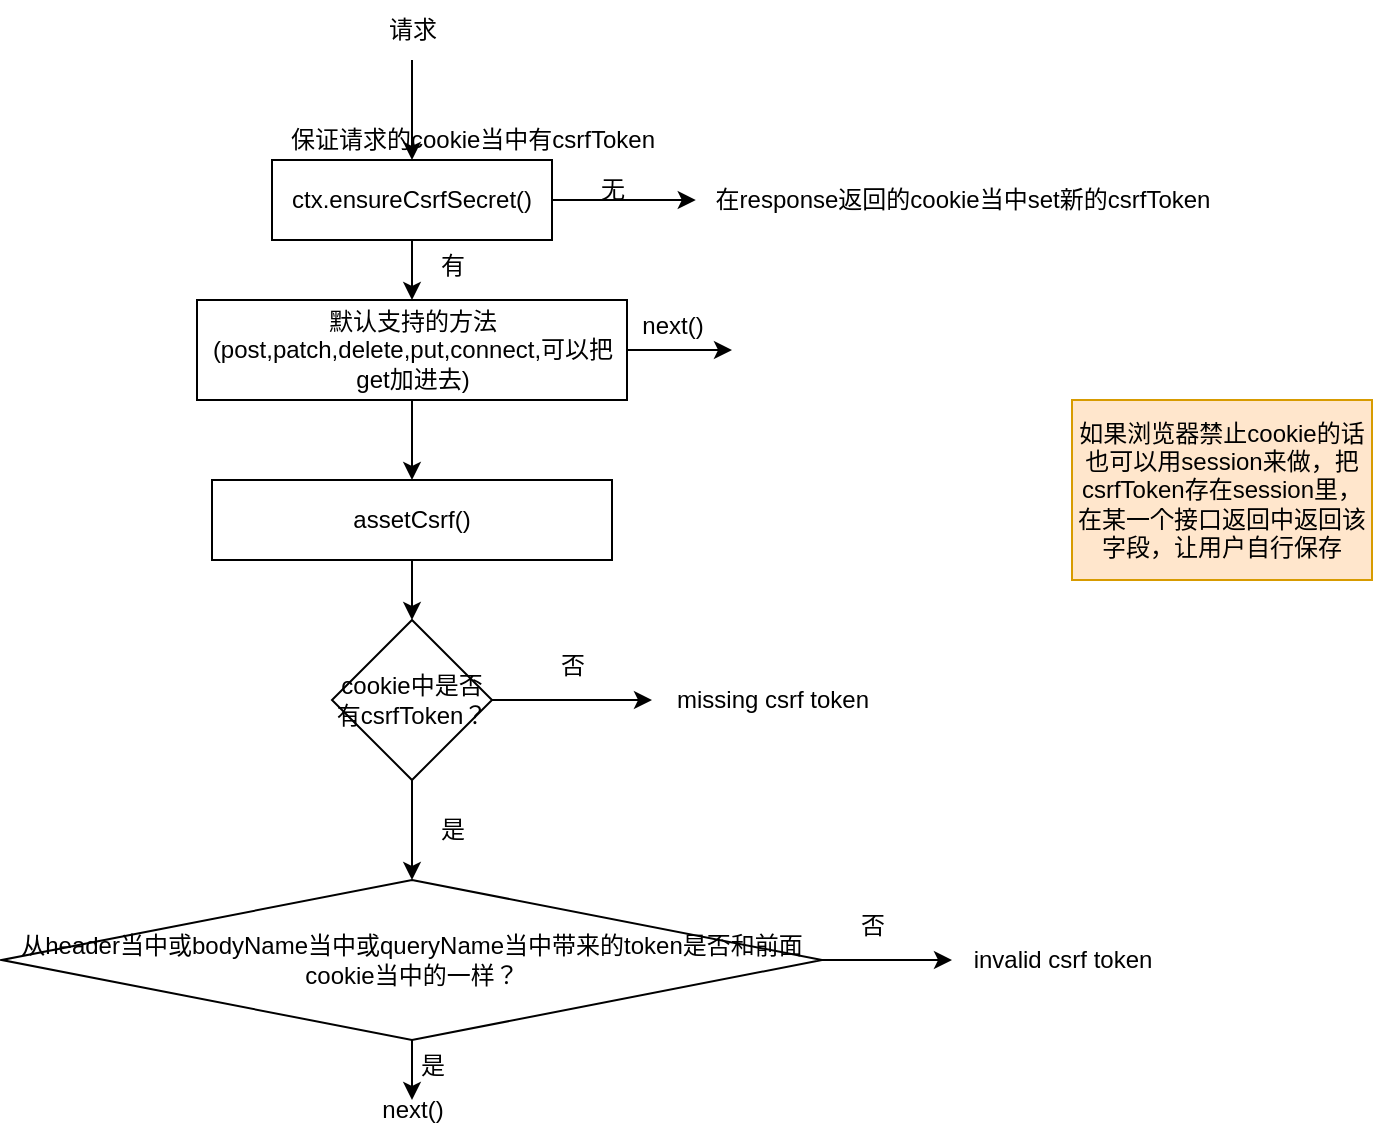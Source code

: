<mxfile version="21.8.0" type="github">
  <diagram name="Page-1" id="hltKsIXzAZTencEj6bZ5">
    <mxGraphModel dx="1834" dy="822" grid="1" gridSize="10" guides="1" tooltips="1" connect="1" arrows="1" fold="1" page="0" pageScale="1" pageWidth="850" pageHeight="1100" math="0" shadow="0">
      <root>
        <mxCell id="0" />
        <mxCell id="1" parent="0" />
        <mxCell id="04O2r8NLH_HP_ghBbQtd-11" style="edgeStyle=orthogonalEdgeStyle;rounded=0;orthogonalLoop=1;jettySize=auto;html=1;entryX=0.5;entryY=0;entryDx=0;entryDy=0;" edge="1" parent="1" source="04O2r8NLH_HP_ghBbQtd-2" target="04O2r8NLH_HP_ghBbQtd-9">
          <mxGeometry relative="1" as="geometry" />
        </mxCell>
        <mxCell id="04O2r8NLH_HP_ghBbQtd-2" value="ctx.ensureCsrfSecret()" style="rounded=0;whiteSpace=wrap;html=1;" vertex="1" parent="1">
          <mxGeometry x="-30" y="170" width="140" height="40" as="geometry" />
        </mxCell>
        <mxCell id="04O2r8NLH_HP_ghBbQtd-3" value="保证请求的cookie当中有csrfToken" style="text;html=1;align=center;verticalAlign=middle;resizable=0;points=[];autosize=1;strokeColor=none;fillColor=none;" vertex="1" parent="1">
          <mxGeometry x="-35" y="145" width="210" height="30" as="geometry" />
        </mxCell>
        <mxCell id="04O2r8NLH_HP_ghBbQtd-5" style="edgeStyle=orthogonalEdgeStyle;rounded=0;orthogonalLoop=1;jettySize=auto;html=1;entryX=0.5;entryY=0;entryDx=0;entryDy=0;" edge="1" parent="1" source="04O2r8NLH_HP_ghBbQtd-4" target="04O2r8NLH_HP_ghBbQtd-2">
          <mxGeometry relative="1" as="geometry" />
        </mxCell>
        <mxCell id="04O2r8NLH_HP_ghBbQtd-4" value="请求" style="text;html=1;align=center;verticalAlign=middle;resizable=0;points=[];autosize=1;strokeColor=none;fillColor=none;" vertex="1" parent="1">
          <mxGeometry x="15" y="90" width="50" height="30" as="geometry" />
        </mxCell>
        <mxCell id="04O2r8NLH_HP_ghBbQtd-6" value="在response返回的cookie当中set新的csrfToken" style="text;html=1;align=center;verticalAlign=middle;resizable=0;points=[];autosize=1;strokeColor=none;fillColor=none;" vertex="1" parent="1">
          <mxGeometry x="180" y="175" width="270" height="30" as="geometry" />
        </mxCell>
        <mxCell id="04O2r8NLH_HP_ghBbQtd-7" style="edgeStyle=orthogonalEdgeStyle;rounded=0;orthogonalLoop=1;jettySize=auto;html=1;entryX=0.007;entryY=0.5;entryDx=0;entryDy=0;entryPerimeter=0;" edge="1" parent="1" source="04O2r8NLH_HP_ghBbQtd-2" target="04O2r8NLH_HP_ghBbQtd-6">
          <mxGeometry relative="1" as="geometry" />
        </mxCell>
        <mxCell id="04O2r8NLH_HP_ghBbQtd-8" value="无" style="text;html=1;align=center;verticalAlign=middle;resizable=0;points=[];autosize=1;strokeColor=none;fillColor=none;" vertex="1" parent="1">
          <mxGeometry x="120" y="170" width="40" height="30" as="geometry" />
        </mxCell>
        <mxCell id="04O2r8NLH_HP_ghBbQtd-12" style="edgeStyle=orthogonalEdgeStyle;rounded=0;orthogonalLoop=1;jettySize=auto;html=1;" edge="1" parent="1" source="04O2r8NLH_HP_ghBbQtd-9">
          <mxGeometry relative="1" as="geometry">
            <mxPoint x="200" y="265" as="targetPoint" />
          </mxGeometry>
        </mxCell>
        <mxCell id="04O2r8NLH_HP_ghBbQtd-16" style="edgeStyle=orthogonalEdgeStyle;rounded=0;orthogonalLoop=1;jettySize=auto;html=1;entryX=0.5;entryY=0;entryDx=0;entryDy=0;" edge="1" parent="1" source="04O2r8NLH_HP_ghBbQtd-9" target="04O2r8NLH_HP_ghBbQtd-15">
          <mxGeometry relative="1" as="geometry" />
        </mxCell>
        <mxCell id="04O2r8NLH_HP_ghBbQtd-9" value="默认支持的方法(post,patch,delete,put,connect,可以把get加进去)" style="rounded=0;whiteSpace=wrap;html=1;" vertex="1" parent="1">
          <mxGeometry x="-67.5" y="240" width="215" height="50" as="geometry" />
        </mxCell>
        <mxCell id="04O2r8NLH_HP_ghBbQtd-13" value="next()" style="text;html=1;align=center;verticalAlign=middle;resizable=0;points=[];autosize=1;strokeColor=none;fillColor=none;" vertex="1" parent="1">
          <mxGeometry x="145" y="238" width="50" height="30" as="geometry" />
        </mxCell>
        <mxCell id="04O2r8NLH_HP_ghBbQtd-14" value="有" style="text;html=1;align=center;verticalAlign=middle;resizable=0;points=[];autosize=1;strokeColor=none;fillColor=none;" vertex="1" parent="1">
          <mxGeometry x="40" y="208" width="40" height="30" as="geometry" />
        </mxCell>
        <mxCell id="04O2r8NLH_HP_ghBbQtd-18" style="edgeStyle=orthogonalEdgeStyle;rounded=0;orthogonalLoop=1;jettySize=auto;html=1;entryX=0.5;entryY=0;entryDx=0;entryDy=0;" edge="1" parent="1" source="04O2r8NLH_HP_ghBbQtd-15" target="04O2r8NLH_HP_ghBbQtd-17">
          <mxGeometry relative="1" as="geometry" />
        </mxCell>
        <mxCell id="04O2r8NLH_HP_ghBbQtd-15" value="assetCsrf()" style="rounded=0;whiteSpace=wrap;html=1;" vertex="1" parent="1">
          <mxGeometry x="-60" y="330" width="200" height="40" as="geometry" />
        </mxCell>
        <mxCell id="04O2r8NLH_HP_ghBbQtd-20" style="edgeStyle=orthogonalEdgeStyle;rounded=0;orthogonalLoop=1;jettySize=auto;html=1;" edge="1" parent="1" source="04O2r8NLH_HP_ghBbQtd-17" target="04O2r8NLH_HP_ghBbQtd-19">
          <mxGeometry relative="1" as="geometry" />
        </mxCell>
        <mxCell id="04O2r8NLH_HP_ghBbQtd-21" style="edgeStyle=orthogonalEdgeStyle;rounded=0;orthogonalLoop=1;jettySize=auto;html=1;" edge="1" parent="1" source="04O2r8NLH_HP_ghBbQtd-17">
          <mxGeometry relative="1" as="geometry">
            <mxPoint x="40" y="530" as="targetPoint" />
          </mxGeometry>
        </mxCell>
        <mxCell id="04O2r8NLH_HP_ghBbQtd-17" value="cookie中是否有csrfToken？" style="rhombus;whiteSpace=wrap;html=1;" vertex="1" parent="1">
          <mxGeometry y="400" width="80" height="80" as="geometry" />
        </mxCell>
        <mxCell id="04O2r8NLH_HP_ghBbQtd-19" value="missing csrf token" style="text;html=1;align=center;verticalAlign=middle;resizable=0;points=[];autosize=1;strokeColor=none;fillColor=none;" vertex="1" parent="1">
          <mxGeometry x="160" y="425" width="120" height="30" as="geometry" />
        </mxCell>
        <mxCell id="04O2r8NLH_HP_ghBbQtd-25" style="edgeStyle=orthogonalEdgeStyle;rounded=0;orthogonalLoop=1;jettySize=auto;html=1;" edge="1" parent="1" source="04O2r8NLH_HP_ghBbQtd-22">
          <mxGeometry relative="1" as="geometry">
            <mxPoint x="310" y="570" as="targetPoint" />
          </mxGeometry>
        </mxCell>
        <mxCell id="04O2r8NLH_HP_ghBbQtd-27" style="edgeStyle=orthogonalEdgeStyle;rounded=0;orthogonalLoop=1;jettySize=auto;html=1;" edge="1" parent="1" source="04O2r8NLH_HP_ghBbQtd-22">
          <mxGeometry relative="1" as="geometry">
            <mxPoint x="40" y="640" as="targetPoint" />
          </mxGeometry>
        </mxCell>
        <mxCell id="04O2r8NLH_HP_ghBbQtd-22" value="从header当中或bodyName当中或queryName当中带来的token是否和前面cookie当中的一样？" style="rhombus;whiteSpace=wrap;html=1;" vertex="1" parent="1">
          <mxGeometry x="-165" y="530" width="410" height="80" as="geometry" />
        </mxCell>
        <mxCell id="04O2r8NLH_HP_ghBbQtd-23" value="否" style="text;html=1;align=center;verticalAlign=middle;resizable=0;points=[];autosize=1;strokeColor=none;fillColor=none;" vertex="1" parent="1">
          <mxGeometry x="100" y="408" width="40" height="30" as="geometry" />
        </mxCell>
        <mxCell id="04O2r8NLH_HP_ghBbQtd-24" value="是" style="text;html=1;align=center;verticalAlign=middle;resizable=0;points=[];autosize=1;strokeColor=none;fillColor=none;" vertex="1" parent="1">
          <mxGeometry x="40" y="490" width="40" height="30" as="geometry" />
        </mxCell>
        <mxCell id="04O2r8NLH_HP_ghBbQtd-26" value="否" style="text;html=1;align=center;verticalAlign=middle;resizable=0;points=[];autosize=1;strokeColor=none;fillColor=none;" vertex="1" parent="1">
          <mxGeometry x="250" y="538" width="40" height="30" as="geometry" />
        </mxCell>
        <mxCell id="04O2r8NLH_HP_ghBbQtd-28" value="是" style="text;html=1;align=center;verticalAlign=middle;resizable=0;points=[];autosize=1;strokeColor=none;fillColor=none;" vertex="1" parent="1">
          <mxGeometry x="30" y="608" width="40" height="30" as="geometry" />
        </mxCell>
        <mxCell id="04O2r8NLH_HP_ghBbQtd-29" value="next()" style="text;html=1;align=center;verticalAlign=middle;resizable=0;points=[];autosize=1;strokeColor=none;fillColor=none;" vertex="1" parent="1">
          <mxGeometry x="15" y="630" width="50" height="30" as="geometry" />
        </mxCell>
        <mxCell id="04O2r8NLH_HP_ghBbQtd-30" value="invalid csrf token" style="text;html=1;align=center;verticalAlign=middle;resizable=0;points=[];autosize=1;strokeColor=none;fillColor=none;" vertex="1" parent="1">
          <mxGeometry x="310" y="555" width="110" height="30" as="geometry" />
        </mxCell>
        <mxCell id="04O2r8NLH_HP_ghBbQtd-31" value="如果浏览器禁止cookie的话也可以用session来做，把csrfToken存在session里，在某一个接口返回中返回该字段，让用户自行保存" style="rounded=0;whiteSpace=wrap;html=1;fillColor=#ffe6cc;strokeColor=#d79b00;" vertex="1" parent="1">
          <mxGeometry x="370" y="290" width="150" height="90" as="geometry" />
        </mxCell>
      </root>
    </mxGraphModel>
  </diagram>
</mxfile>
